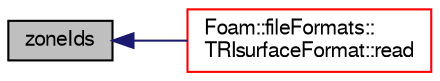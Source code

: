 digraph "zoneIds"
{
  bgcolor="transparent";
  edge [fontname="FreeSans",fontsize="10",labelfontname="FreeSans",labelfontsize="10"];
  node [fontname="FreeSans",fontsize="10",shape=record];
  rankdir="LR";
  Node113 [label="zoneIds",height=0.2,width=0.4,color="black", fillcolor="grey75", style="filled", fontcolor="black"];
  Node113 -> Node114 [dir="back",color="midnightblue",fontsize="10",style="solid",fontname="FreeSans"];
  Node114 [label="Foam::fileFormats::\lTRIsurfaceFormat::read",height=0.2,width=0.4,color="red",URL="$a29658.html#a464ebd67acbdff0014d4dae69e3ec4be",tooltip="Read from file. "];
}
